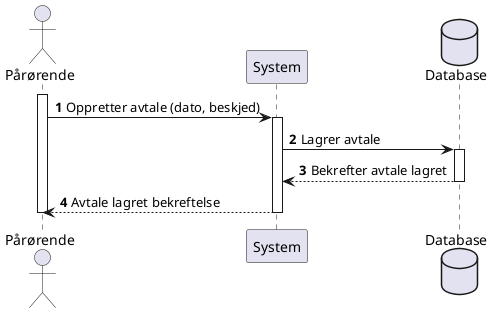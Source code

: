 @startuml
autonumber
actor Pårørende as parorende
participant System as system
database Database as db

activate parorende
parorende -> system: Oppretter avtale (dato, beskjed)
activate system
system -> db: Lagrer avtale
activate db
db --> system: Bekrefter avtale lagret
deactivate db
system --> parorende: Avtale lagret bekreftelse
deactivate system
deactivate parorende
@enduml
